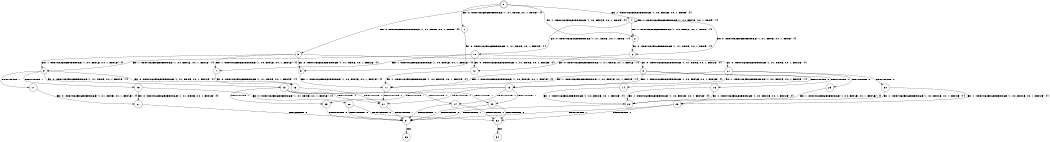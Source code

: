 digraph BCG {
size = "7, 10.5";
center = TRUE;
node [shape = circle];
0 [peripheries = 2];
0 -> 1 [label = "EX !0 !ATOMIC_EXCH_BRANCH (1, +1, TRUE, +0, 1, TRUE) !{}"];
0 -> 2 [label = "EX !1 !ATOMIC_EXCH_BRANCH (1, +0, FALSE, +0, 1, TRUE) !{}"];
0 -> 3 [label = "EX !0 !ATOMIC_EXCH_BRANCH (1, +1, TRUE, +0, 1, TRUE) !{}"];
0 -> 4 [label = "EX !1 !ATOMIC_EXCH_BRANCH (1, +0, FALSE, +0, 1, TRUE) !{}"];
1 -> 5 [label = "EX !0 !ATOMIC_EXCH_BRANCH (1, +1, TRUE, +0, 1, FALSE) !{}"];
2 -> 6 [label = "EX !0 !ATOMIC_EXCH_BRANCH (1, +1, TRUE, +0, 1, TRUE) !{}"];
3 -> 5 [label = "EX !0 !ATOMIC_EXCH_BRANCH (1, +1, TRUE, +0, 1, FALSE) !{}"];
3 -> 7 [label = "EX !1 !ATOMIC_EXCH_BRANCH (1, +0, FALSE, +0, 1, FALSE) !{}"];
3 -> 8 [label = "EX !0 !ATOMIC_EXCH_BRANCH (1, +1, TRUE, +0, 1, FALSE) !{}"];
3 -> 9 [label = "EX !1 !ATOMIC_EXCH_BRANCH (1, +0, FALSE, +0, 1, FALSE) !{}"];
4 -> 2 [label = "EX !1 !ATOMIC_EXCH_BRANCH (1, +0, FALSE, +0, 1, TRUE) !{}"];
4 -> 6 [label = "EX !0 !ATOMIC_EXCH_BRANCH (1, +1, TRUE, +0, 1, TRUE) !{}"];
4 -> 4 [label = "EX !1 !ATOMIC_EXCH_BRANCH (1, +0, FALSE, +0, 1, TRUE) !{}"];
4 -> 10 [label = "EX !0 !ATOMIC_EXCH_BRANCH (1, +1, TRUE, +0, 1, TRUE) !{}"];
5 -> 11 [label = "EX !1 !ATOMIC_EXCH_BRANCH (1, +0, FALSE, +0, 1, FALSE) !{}"];
6 -> 12 [label = "EX !0 !ATOMIC_EXCH_BRANCH (1, +1, TRUE, +0, 1, FALSE) !{}"];
7 -> 13 [label = "EX !0 !ATOMIC_EXCH_BRANCH (1, +1, TRUE, +0, 1, FALSE) !{}"];
8 -> 11 [label = "EX !1 !ATOMIC_EXCH_BRANCH (1, +0, FALSE, +0, 1, FALSE) !{}"];
8 -> 14 [label = "TERMINATE !0"];
8 -> 15 [label = "EX !1 !ATOMIC_EXCH_BRANCH (1, +0, FALSE, +0, 1, FALSE) !{}"];
8 -> 16 [label = "TERMINATE !0"];
9 -> 13 [label = "EX !0 !ATOMIC_EXCH_BRANCH (1, +1, TRUE, +0, 1, FALSE) !{}"];
9 -> 17 [label = "TERMINATE !1"];
9 -> 18 [label = "EX !0 !ATOMIC_EXCH_BRANCH (1, +1, TRUE, +0, 1, FALSE) !{}"];
9 -> 19 [label = "TERMINATE !1"];
10 -> 12 [label = "EX !0 !ATOMIC_EXCH_BRANCH (1, +1, TRUE, +0, 1, FALSE) !{}"];
10 -> 7 [label = "EX !1 !ATOMIC_EXCH_BRANCH (1, +0, FALSE, +0, 1, FALSE) !{}"];
10 -> 20 [label = "EX !0 !ATOMIC_EXCH_BRANCH (1, +1, TRUE, +0, 1, FALSE) !{}"];
10 -> 9 [label = "EX !1 !ATOMIC_EXCH_BRANCH (1, +0, FALSE, +0, 1, FALSE) !{}"];
11 -> 21 [label = "TERMINATE !0"];
12 -> 11 [label = "EX !1 !ATOMIC_EXCH_BRANCH (1, +0, FALSE, +0, 1, FALSE) !{}"];
13 -> 21 [label = "TERMINATE !0"];
14 -> 22 [label = "EX !1 !ATOMIC_EXCH_BRANCH (1, +0, FALSE, +0, 1, FALSE) !{}"];
15 -> 21 [label = "TERMINATE !0"];
15 -> 23 [label = "TERMINATE !1"];
15 -> 24 [label = "TERMINATE !0"];
15 -> 25 [label = "TERMINATE !1"];
16 -> 22 [label = "EX !1 !ATOMIC_EXCH_BRANCH (1, +0, FALSE, +0, 1, FALSE) !{}"];
16 -> 26 [label = "EX !1 !ATOMIC_EXCH_BRANCH (1, +0, FALSE, +0, 1, FALSE) !{}"];
17 -> 27 [label = "EX !0 !ATOMIC_EXCH_BRANCH (1, +1, TRUE, +0, 1, FALSE) !{}"];
18 -> 21 [label = "TERMINATE !0"];
18 -> 23 [label = "TERMINATE !1"];
18 -> 24 [label = "TERMINATE !0"];
18 -> 25 [label = "TERMINATE !1"];
19 -> 27 [label = "EX !0 !ATOMIC_EXCH_BRANCH (1, +1, TRUE, +0, 1, FALSE) !{}"];
19 -> 28 [label = "EX !0 !ATOMIC_EXCH_BRANCH (1, +1, TRUE, +0, 1, FALSE) !{}"];
20 -> 11 [label = "EX !1 !ATOMIC_EXCH_BRANCH (1, +0, FALSE, +0, 1, FALSE) !{}"];
20 -> 29 [label = "TERMINATE !0"];
20 -> 15 [label = "EX !1 !ATOMIC_EXCH_BRANCH (1, +0, FALSE, +0, 1, FALSE) !{}"];
20 -> 30 [label = "TERMINATE !0"];
21 -> 31 [label = "TERMINATE !1"];
22 -> 31 [label = "TERMINATE !1"];
23 -> 31 [label = "TERMINATE !0"];
24 -> 31 [label = "TERMINATE !1"];
24 -> 32 [label = "TERMINATE !1"];
25 -> 31 [label = "TERMINATE !0"];
25 -> 32 [label = "TERMINATE !0"];
26 -> 31 [label = "TERMINATE !1"];
26 -> 32 [label = "TERMINATE !1"];
27 -> 31 [label = "TERMINATE !0"];
28 -> 31 [label = "TERMINATE !0"];
28 -> 32 [label = "TERMINATE !0"];
29 -> 22 [label = "EX !1 !ATOMIC_EXCH_BRANCH (1, +0, FALSE, +0, 1, FALSE) !{}"];
30 -> 22 [label = "EX !1 !ATOMIC_EXCH_BRANCH (1, +0, FALSE, +0, 1, FALSE) !{}"];
30 -> 26 [label = "EX !1 !ATOMIC_EXCH_BRANCH (1, +0, FALSE, +0, 1, FALSE) !{}"];
31 -> 33 [label = "exit"];
32 -> 34 [label = "exit"];
}
